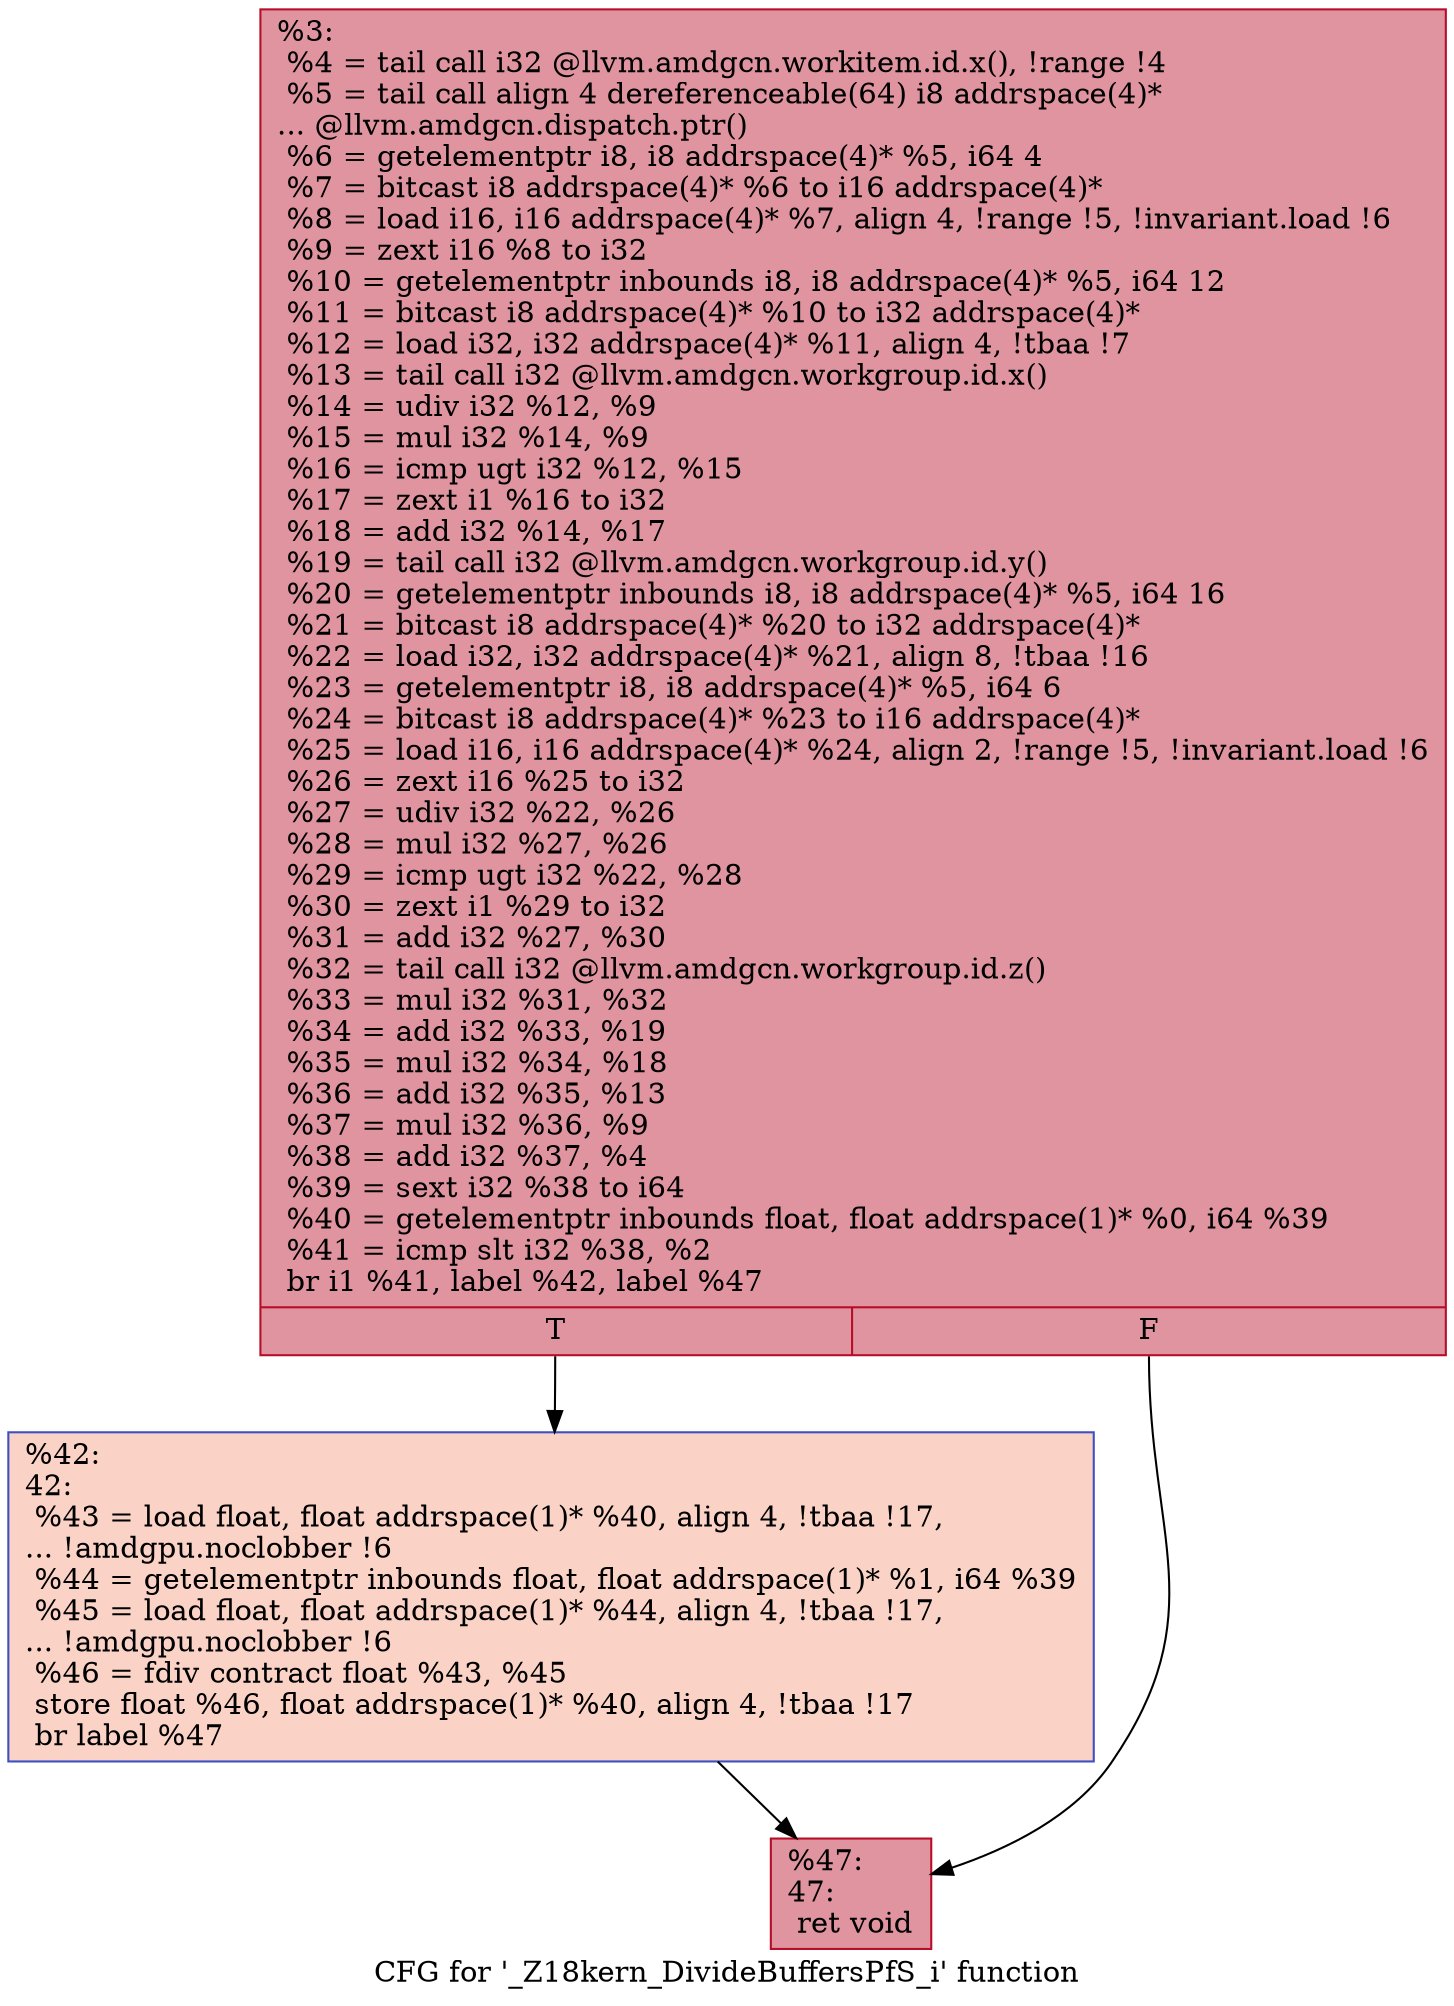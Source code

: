 digraph "CFG for '_Z18kern_DivideBuffersPfS_i' function" {
	label="CFG for '_Z18kern_DivideBuffersPfS_i' function";

	Node0x5d7a790 [shape=record,color="#b70d28ff", style=filled, fillcolor="#b70d2870",label="{%3:\l  %4 = tail call i32 @llvm.amdgcn.workitem.id.x(), !range !4\l  %5 = tail call align 4 dereferenceable(64) i8 addrspace(4)*\l... @llvm.amdgcn.dispatch.ptr()\l  %6 = getelementptr i8, i8 addrspace(4)* %5, i64 4\l  %7 = bitcast i8 addrspace(4)* %6 to i16 addrspace(4)*\l  %8 = load i16, i16 addrspace(4)* %7, align 4, !range !5, !invariant.load !6\l  %9 = zext i16 %8 to i32\l  %10 = getelementptr inbounds i8, i8 addrspace(4)* %5, i64 12\l  %11 = bitcast i8 addrspace(4)* %10 to i32 addrspace(4)*\l  %12 = load i32, i32 addrspace(4)* %11, align 4, !tbaa !7\l  %13 = tail call i32 @llvm.amdgcn.workgroup.id.x()\l  %14 = udiv i32 %12, %9\l  %15 = mul i32 %14, %9\l  %16 = icmp ugt i32 %12, %15\l  %17 = zext i1 %16 to i32\l  %18 = add i32 %14, %17\l  %19 = tail call i32 @llvm.amdgcn.workgroup.id.y()\l  %20 = getelementptr inbounds i8, i8 addrspace(4)* %5, i64 16\l  %21 = bitcast i8 addrspace(4)* %20 to i32 addrspace(4)*\l  %22 = load i32, i32 addrspace(4)* %21, align 8, !tbaa !16\l  %23 = getelementptr i8, i8 addrspace(4)* %5, i64 6\l  %24 = bitcast i8 addrspace(4)* %23 to i16 addrspace(4)*\l  %25 = load i16, i16 addrspace(4)* %24, align 2, !range !5, !invariant.load !6\l  %26 = zext i16 %25 to i32\l  %27 = udiv i32 %22, %26\l  %28 = mul i32 %27, %26\l  %29 = icmp ugt i32 %22, %28\l  %30 = zext i1 %29 to i32\l  %31 = add i32 %27, %30\l  %32 = tail call i32 @llvm.amdgcn.workgroup.id.z()\l  %33 = mul i32 %31, %32\l  %34 = add i32 %33, %19\l  %35 = mul i32 %34, %18\l  %36 = add i32 %35, %13\l  %37 = mul i32 %36, %9\l  %38 = add i32 %37, %4\l  %39 = sext i32 %38 to i64\l  %40 = getelementptr inbounds float, float addrspace(1)* %0, i64 %39\l  %41 = icmp slt i32 %38, %2\l  br i1 %41, label %42, label %47\l|{<s0>T|<s1>F}}"];
	Node0x5d7a790:s0 -> Node0x5d7e950;
	Node0x5d7a790:s1 -> Node0x5d7e9e0;
	Node0x5d7e950 [shape=record,color="#3d50c3ff", style=filled, fillcolor="#f59c7d70",label="{%42:\l42:                                               \l  %43 = load float, float addrspace(1)* %40, align 4, !tbaa !17,\l... !amdgpu.noclobber !6\l  %44 = getelementptr inbounds float, float addrspace(1)* %1, i64 %39\l  %45 = load float, float addrspace(1)* %44, align 4, !tbaa !17,\l... !amdgpu.noclobber !6\l  %46 = fdiv contract float %43, %45\l  store float %46, float addrspace(1)* %40, align 4, !tbaa !17\l  br label %47\l}"];
	Node0x5d7e950 -> Node0x5d7e9e0;
	Node0x5d7e9e0 [shape=record,color="#b70d28ff", style=filled, fillcolor="#b70d2870",label="{%47:\l47:                                               \l  ret void\l}"];
}
